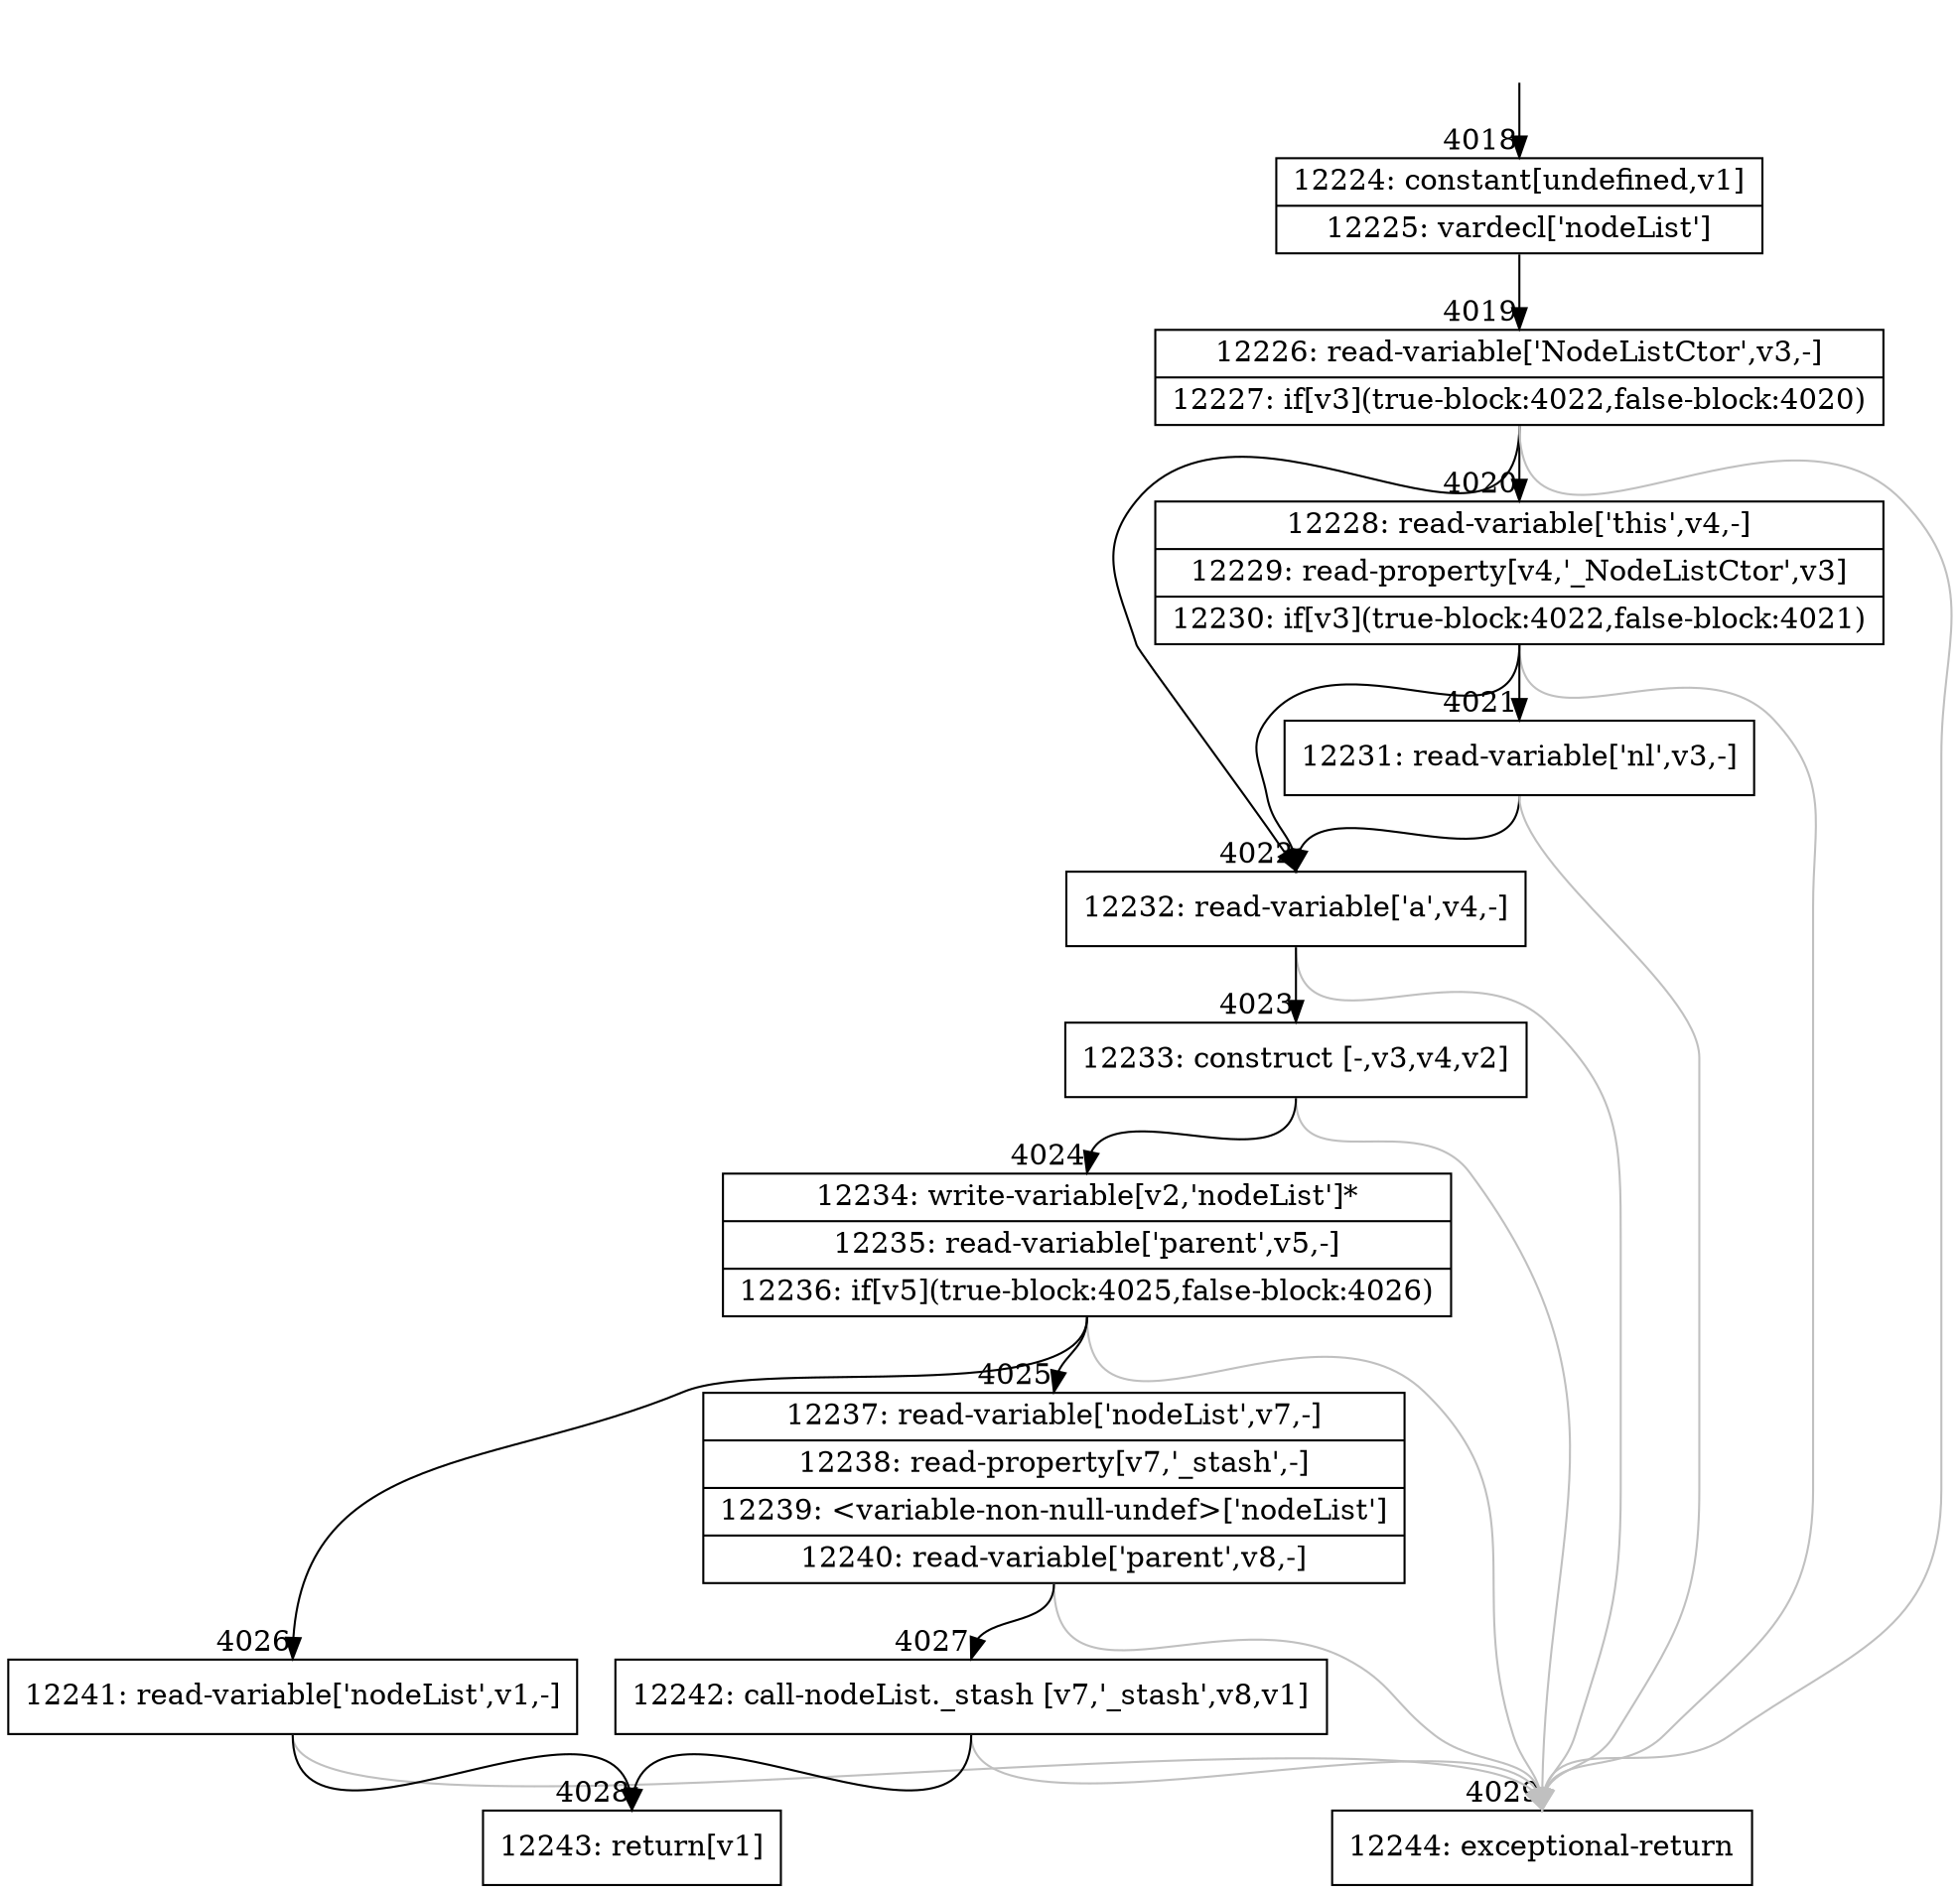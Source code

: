 digraph {
rankdir="TD"
BB_entry274[shape=none,label=""];
BB_entry274 -> BB4018 [tailport=s, headport=n, headlabel="    4018"]
BB4018 [shape=record label="{12224: constant[undefined,v1]|12225: vardecl['nodeList']}" ] 
BB4018 -> BB4019 [tailport=s, headport=n, headlabel="      4019"]
BB4019 [shape=record label="{12226: read-variable['NodeListCtor',v3,-]|12227: if[v3](true-block:4022,false-block:4020)}" ] 
BB4019 -> BB4022 [tailport=s, headport=n, headlabel="      4022"]
BB4019 -> BB4020 [tailport=s, headport=n, headlabel="      4020"]
BB4019 -> BB4029 [tailport=s, headport=n, color=gray, headlabel="      4029"]
BB4020 [shape=record label="{12228: read-variable['this',v4,-]|12229: read-property[v4,'_NodeListCtor',v3]|12230: if[v3](true-block:4022,false-block:4021)}" ] 
BB4020 -> BB4022 [tailport=s, headport=n]
BB4020 -> BB4021 [tailport=s, headport=n, headlabel="      4021"]
BB4020 -> BB4029 [tailport=s, headport=n, color=gray]
BB4021 [shape=record label="{12231: read-variable['nl',v3,-]}" ] 
BB4021 -> BB4022 [tailport=s, headport=n]
BB4021 -> BB4029 [tailport=s, headport=n, color=gray]
BB4022 [shape=record label="{12232: read-variable['a',v4,-]}" ] 
BB4022 -> BB4023 [tailport=s, headport=n, headlabel="      4023"]
BB4022 -> BB4029 [tailport=s, headport=n, color=gray]
BB4023 [shape=record label="{12233: construct [-,v3,v4,v2]}" ] 
BB4023 -> BB4024 [tailport=s, headport=n, headlabel="      4024"]
BB4023 -> BB4029 [tailport=s, headport=n, color=gray]
BB4024 [shape=record label="{12234: write-variable[v2,'nodeList']*|12235: read-variable['parent',v5,-]|12236: if[v5](true-block:4025,false-block:4026)}" ] 
BB4024 -> BB4025 [tailport=s, headport=n, headlabel="      4025"]
BB4024 -> BB4026 [tailport=s, headport=n, headlabel="      4026"]
BB4024 -> BB4029 [tailport=s, headport=n, color=gray]
BB4025 [shape=record label="{12237: read-variable['nodeList',v7,-]|12238: read-property[v7,'_stash',-]|12239: \<variable-non-null-undef\>['nodeList']|12240: read-variable['parent',v8,-]}" ] 
BB4025 -> BB4027 [tailport=s, headport=n, headlabel="      4027"]
BB4025 -> BB4029 [tailport=s, headport=n, color=gray]
BB4026 [shape=record label="{12241: read-variable['nodeList',v1,-]}" ] 
BB4026 -> BB4028 [tailport=s, headport=n, headlabel="      4028"]
BB4026 -> BB4029 [tailport=s, headport=n, color=gray]
BB4027 [shape=record label="{12242: call-nodeList._stash [v7,'_stash',v8,v1]}" ] 
BB4027 -> BB4028 [tailport=s, headport=n]
BB4027 -> BB4029 [tailport=s, headport=n, color=gray]
BB4028 [shape=record label="{12243: return[v1]}" ] 
BB4029 [shape=record label="{12244: exceptional-return}" ] 
//#$~ 5363
}
